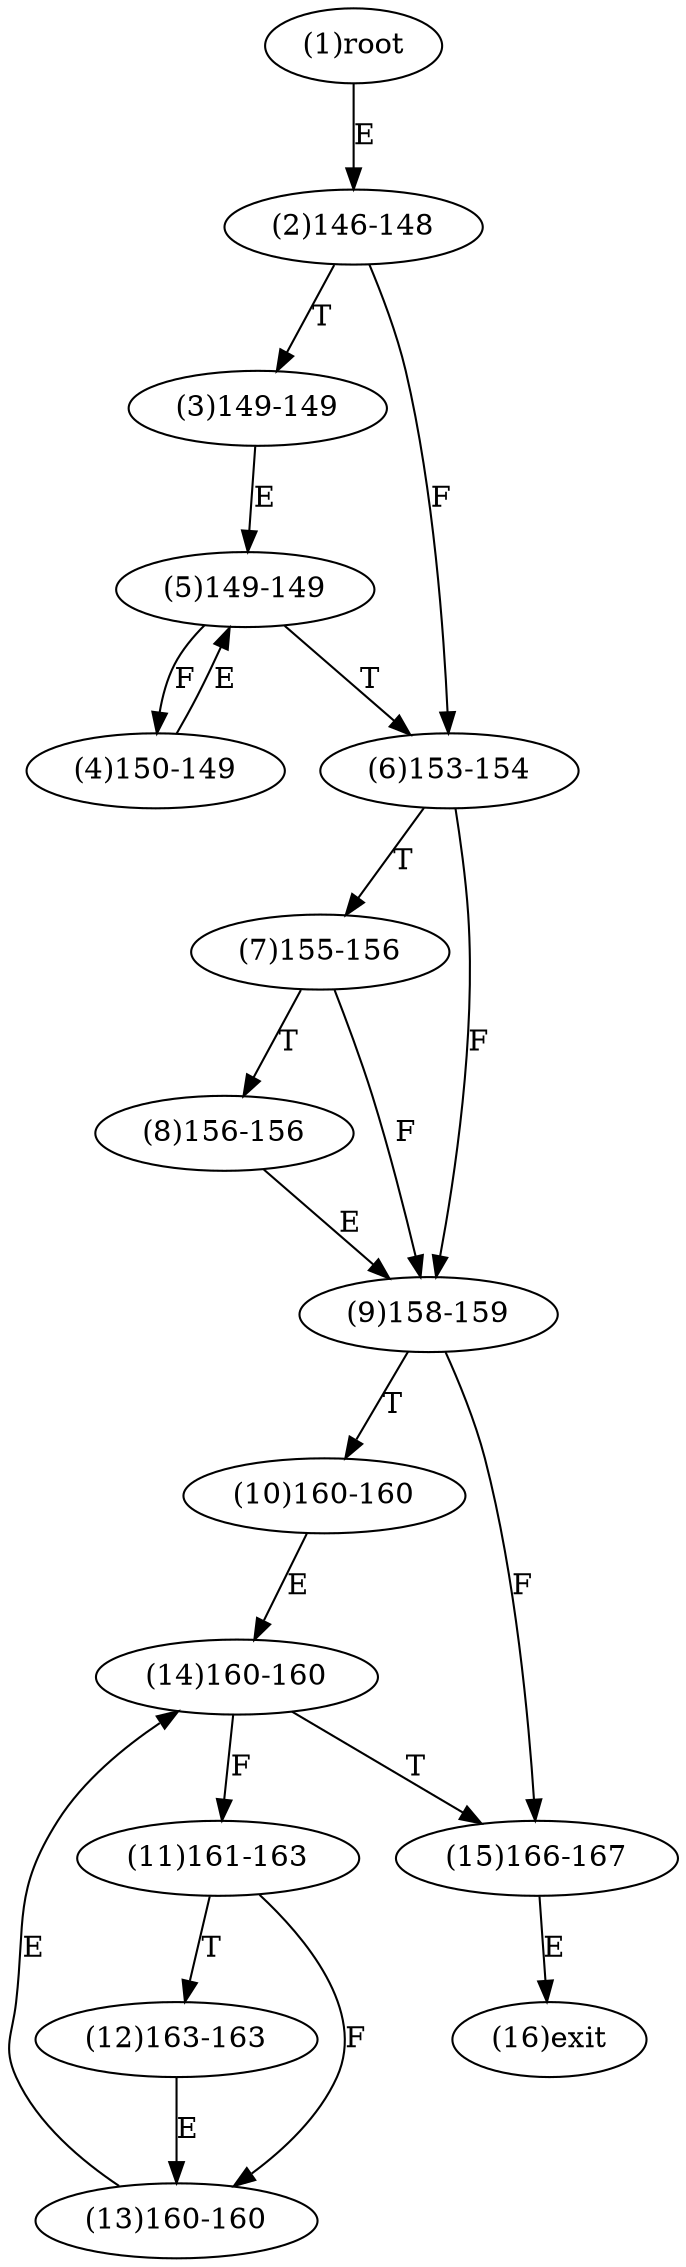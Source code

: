 digraph "" { 
1[ label="(1)root"];
2[ label="(2)146-148"];
3[ label="(3)149-149"];
4[ label="(4)150-149"];
5[ label="(5)149-149"];
6[ label="(6)153-154"];
7[ label="(7)155-156"];
8[ label="(8)156-156"];
9[ label="(9)158-159"];
10[ label="(10)160-160"];
11[ label="(11)161-163"];
12[ label="(12)163-163"];
13[ label="(13)160-160"];
14[ label="(14)160-160"];
15[ label="(15)166-167"];
16[ label="(16)exit"];
1->2[ label="E"];
2->6[ label="F"];
2->3[ label="T"];
3->5[ label="E"];
4->5[ label="E"];
5->4[ label="F"];
5->6[ label="T"];
6->9[ label="F"];
6->7[ label="T"];
7->9[ label="F"];
7->8[ label="T"];
8->9[ label="E"];
9->15[ label="F"];
9->10[ label="T"];
10->14[ label="E"];
11->13[ label="F"];
11->12[ label="T"];
12->13[ label="E"];
13->14[ label="E"];
14->11[ label="F"];
14->15[ label="T"];
15->16[ label="E"];
}